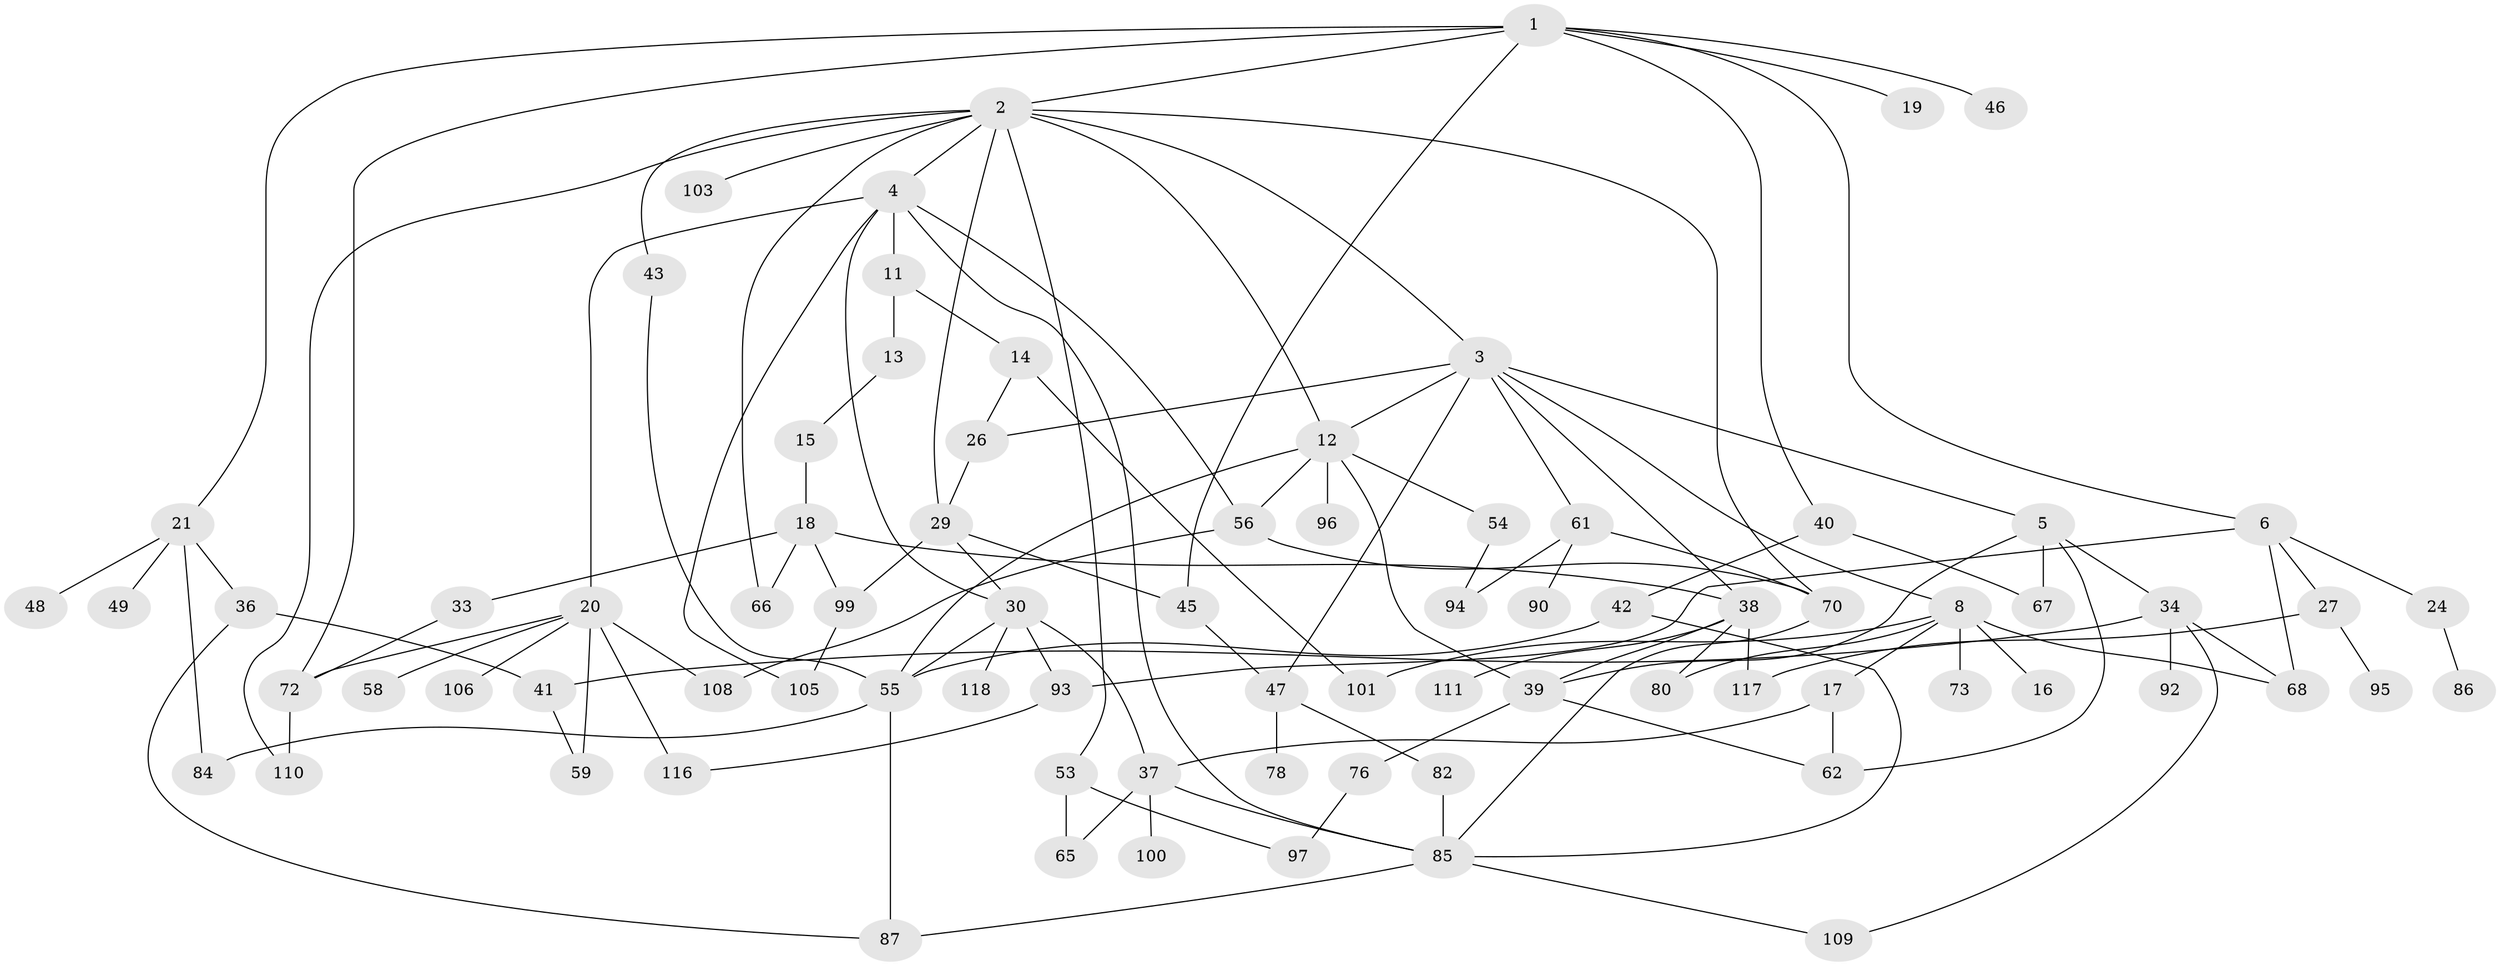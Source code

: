 // original degree distribution, {5: 0.10084033613445378, 8: 0.008403361344537815, 7: 0.01680672268907563, 4: 0.12605042016806722, 3: 0.2184873949579832, 6: 0.025210084033613446, 2: 0.3025210084033613, 1: 0.20168067226890757}
// Generated by graph-tools (version 1.1) at 2025/41/03/06/25 10:41:26]
// undirected, 81 vertices, 126 edges
graph export_dot {
graph [start="1"]
  node [color=gray90,style=filled];
  1 [super="+7"];
  2 [super="+28"];
  3 [super="+9"];
  4 [super="+10"];
  5 [super="+22"];
  6 [super="+89"];
  8 [super="+44"];
  11;
  12 [super="+23"];
  13 [super="+91"];
  14 [super="+32"];
  15 [super="+60"];
  16;
  17;
  18 [super="+35"];
  19;
  20 [super="+83"];
  21 [super="+25"];
  24;
  26 [super="+115"];
  27;
  29 [super="+31"];
  30;
  33 [super="+112"];
  34 [super="+74"];
  36;
  37 [super="+71"];
  38 [super="+79"];
  39 [super="+51"];
  40 [super="+88"];
  41 [super="+64"];
  42 [super="+104"];
  43;
  45 [super="+52"];
  46;
  47 [super="+50"];
  48 [super="+63"];
  49;
  53;
  54;
  55 [super="+57"];
  56 [super="+77"];
  58;
  59;
  61 [super="+75"];
  62;
  65;
  66;
  67;
  68 [super="+69"];
  70 [super="+113"];
  72 [super="+102"];
  73 [super="+81"];
  76;
  78;
  80;
  82;
  84;
  85 [super="+98"];
  86;
  87;
  90;
  92;
  93;
  94;
  95;
  96;
  97 [super="+107"];
  99;
  100;
  101;
  103;
  105 [super="+119"];
  106;
  108;
  109;
  110 [super="+114"];
  111;
  116;
  117;
  118;
  1 -- 2;
  1 -- 6;
  1 -- 21;
  1 -- 40;
  1 -- 19;
  1 -- 72;
  1 -- 45;
  1 -- 46;
  2 -- 3;
  2 -- 4;
  2 -- 43;
  2 -- 103;
  2 -- 110;
  2 -- 66;
  2 -- 53;
  2 -- 29;
  2 -- 12;
  2 -- 70;
  3 -- 5;
  3 -- 8;
  3 -- 12;
  3 -- 26;
  3 -- 61;
  3 -- 38;
  3 -- 47;
  4 -- 11;
  4 -- 105;
  4 -- 20;
  4 -- 85;
  4 -- 56;
  4 -- 30;
  5 -- 39;
  5 -- 34;
  5 -- 67;
  5 -- 62;
  6 -- 24;
  6 -- 27;
  6 -- 68;
  6 -- 93;
  8 -- 16;
  8 -- 17;
  8 -- 80;
  8 -- 101;
  8 -- 73;
  8 -- 68;
  11 -- 13;
  11 -- 14;
  12 -- 39 [weight=2];
  12 -- 96;
  12 -- 54;
  12 -- 56;
  12 -- 55;
  13 -- 15 [weight=2];
  14 -- 101;
  14 -- 26;
  15 -- 18;
  17 -- 37;
  17 -- 62;
  18 -- 33;
  18 -- 66;
  18 -- 99;
  18 -- 38;
  20 -- 58;
  20 -- 59;
  20 -- 116;
  20 -- 106;
  20 -- 108;
  20 -- 72;
  21 -- 36;
  21 -- 49;
  21 -- 84;
  21 -- 48;
  24 -- 86;
  26 -- 29;
  27 -- 95;
  27 -- 117;
  29 -- 99;
  29 -- 30;
  29 -- 45;
  30 -- 55 [weight=2];
  30 -- 93;
  30 -- 118;
  30 -- 37;
  33 -- 72;
  34 -- 92;
  34 -- 109;
  34 -- 68;
  34 -- 41;
  36 -- 41;
  36 -- 87;
  37 -- 65;
  37 -- 85;
  37 -- 100;
  38 -- 111;
  38 -- 80;
  38 -- 117;
  38 -- 39;
  39 -- 62;
  39 -- 76;
  40 -- 42;
  40 -- 67;
  41 -- 59;
  42 -- 85;
  42 -- 55;
  43 -- 55;
  45 -- 47;
  47 -- 78;
  47 -- 82;
  53 -- 65;
  53 -- 97;
  54 -- 94;
  55 -- 84;
  55 -- 87;
  56 -- 108;
  56 -- 70;
  61 -- 70;
  61 -- 90;
  61 -- 94;
  70 -- 85;
  72 -- 110;
  76 -- 97;
  82 -- 85;
  85 -- 87;
  85 -- 109;
  93 -- 116;
  99 -- 105;
}
